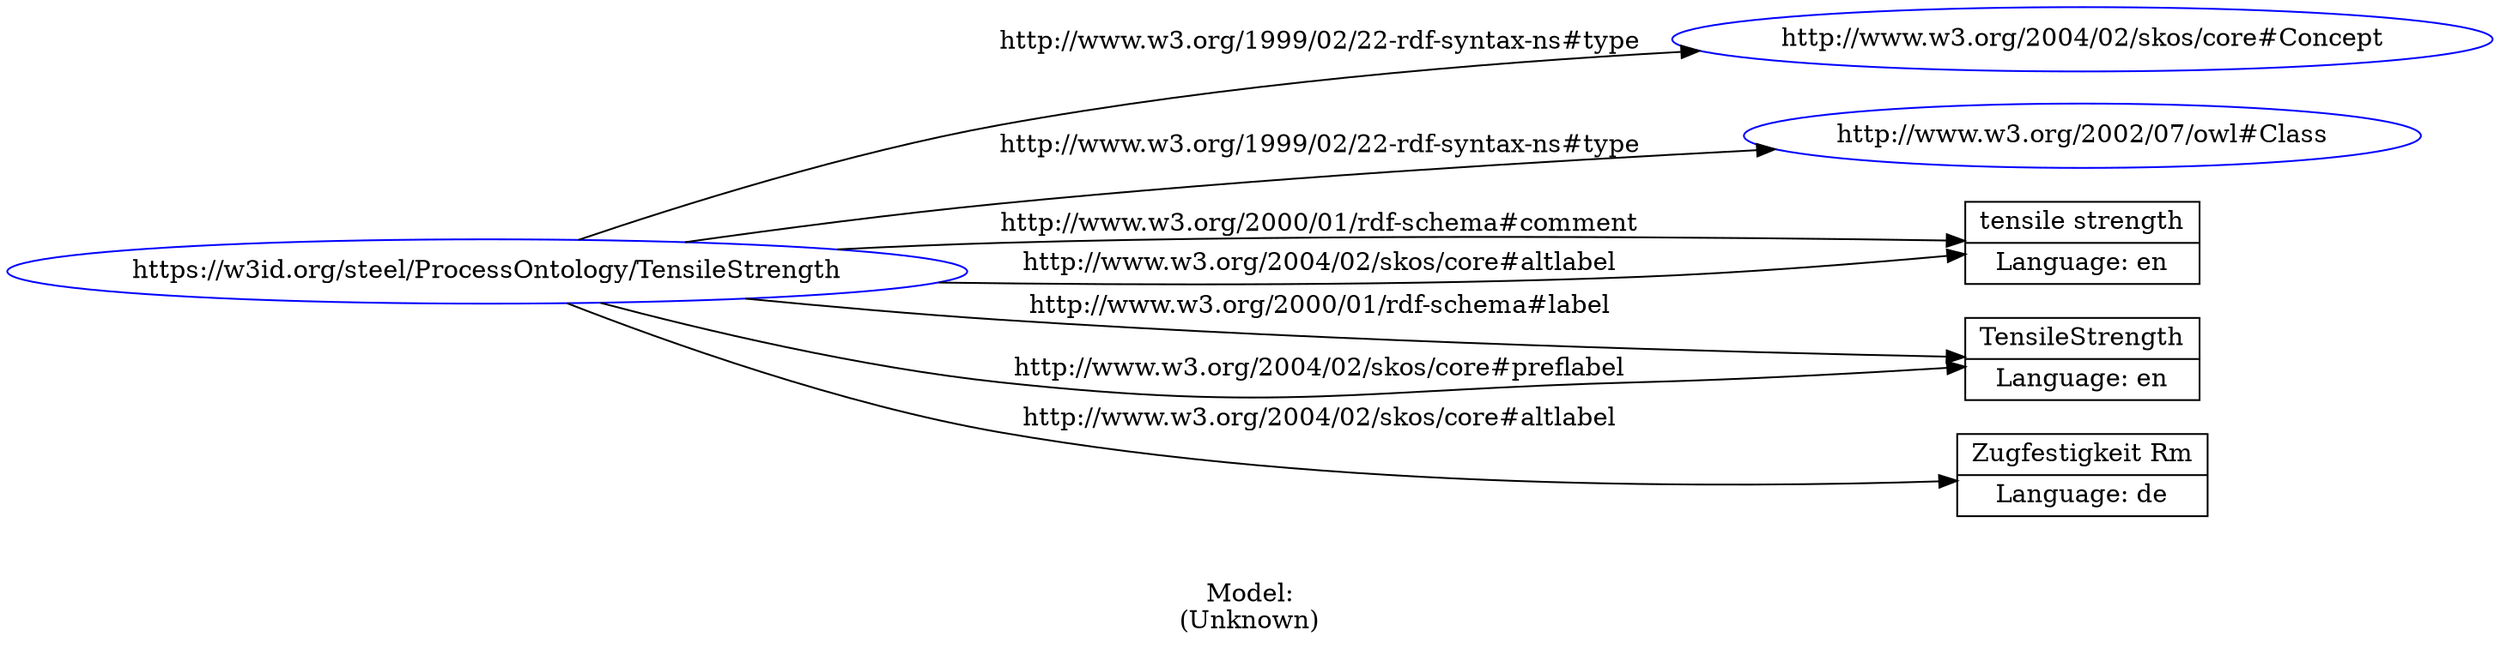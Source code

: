 digraph {
	rankdir = LR;
	charset="utf-8";

	"Rhttps://w3id.org/steel/ProcessOntology/TensileStrength" -> "Rhttp://www.w3.org/2004/02/skos/core#Concept" [ label="http://www.w3.org/1999/02/22-rdf-syntax-ns#type" ];
	"Rhttps://w3id.org/steel/ProcessOntology/TensileStrength" -> "Rhttp://www.w3.org/2002/07/owl#Class" [ label="http://www.w3.org/1999/02/22-rdf-syntax-ns#type" ];
	"Rhttps://w3id.org/steel/ProcessOntology/TensileStrength" -> "Ltensile strength|Language: en" [ label="http://www.w3.org/2000/01/rdf-schema#comment" ];
	"Rhttps://w3id.org/steel/ProcessOntology/TensileStrength" -> "LTensileStrength|Language: en" [ label="http://www.w3.org/2000/01/rdf-schema#label" ];
	"Rhttps://w3id.org/steel/ProcessOntology/TensileStrength" -> "Ltensile strength|Language: en" [ label="http://www.w3.org/2004/02/skos/core#altlabel" ];
	"Rhttps://w3id.org/steel/ProcessOntology/TensileStrength" -> "LZugfestigkeit Rm|Language: de" [ label="http://www.w3.org/2004/02/skos/core#altlabel" ];
	"Rhttps://w3id.org/steel/ProcessOntology/TensileStrength" -> "LTensileStrength|Language: en" [ label="http://www.w3.org/2004/02/skos/core#preflabel" ];

	// Resources
	"Rhttps://w3id.org/steel/ProcessOntology/TensileStrength" [ label="https://w3id.org/steel/ProcessOntology/TensileStrength", shape = ellipse, color = blue ];
	"Rhttp://www.w3.org/2004/02/skos/core#Concept" [ label="http://www.w3.org/2004/02/skos/core#Concept", shape = ellipse, color = blue ];
	"Rhttp://www.w3.org/2002/07/owl#Class" [ label="http://www.w3.org/2002/07/owl#Class", shape = ellipse, color = blue ];

	// Anonymous nodes

	// Literals
	"Ltensile strength|Language: en" [ label="tensile strength|Language: en", shape = record ];
	"LTensileStrength|Language: en" [ label="TensileStrength|Language: en", shape = record ];
	"LZugfestigkeit Rm|Language: de" [ label="Zugfestigkeit Rm|Language: de", shape = record ];

	label="\n\nModel:\n(Unknown)";
}
